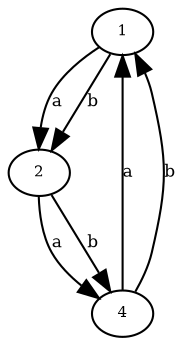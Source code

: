 digraph {
"H1v1" [label="1",fontsize=7,width=.01,height=.01];
"H1v1" -> "H1v2" [label="a",fontsize=8];
"H1v1" -> "H1v2" [label="b",fontsize=8];
"H1v2" [label="2",fontsize=7,width=.01,height=.01];
"H1v2" -> "H1v4" [label="a",fontsize=8];
"H1v2" -> "H1v4" [label="b",fontsize=8];
"H1v4" [label="4",fontsize=7,width=.01,height=.01];
"H1v4" -> "H1v1" [label="a",fontsize=8];
"H1v4" -> "H1v1" [label="b",fontsize=8];
}